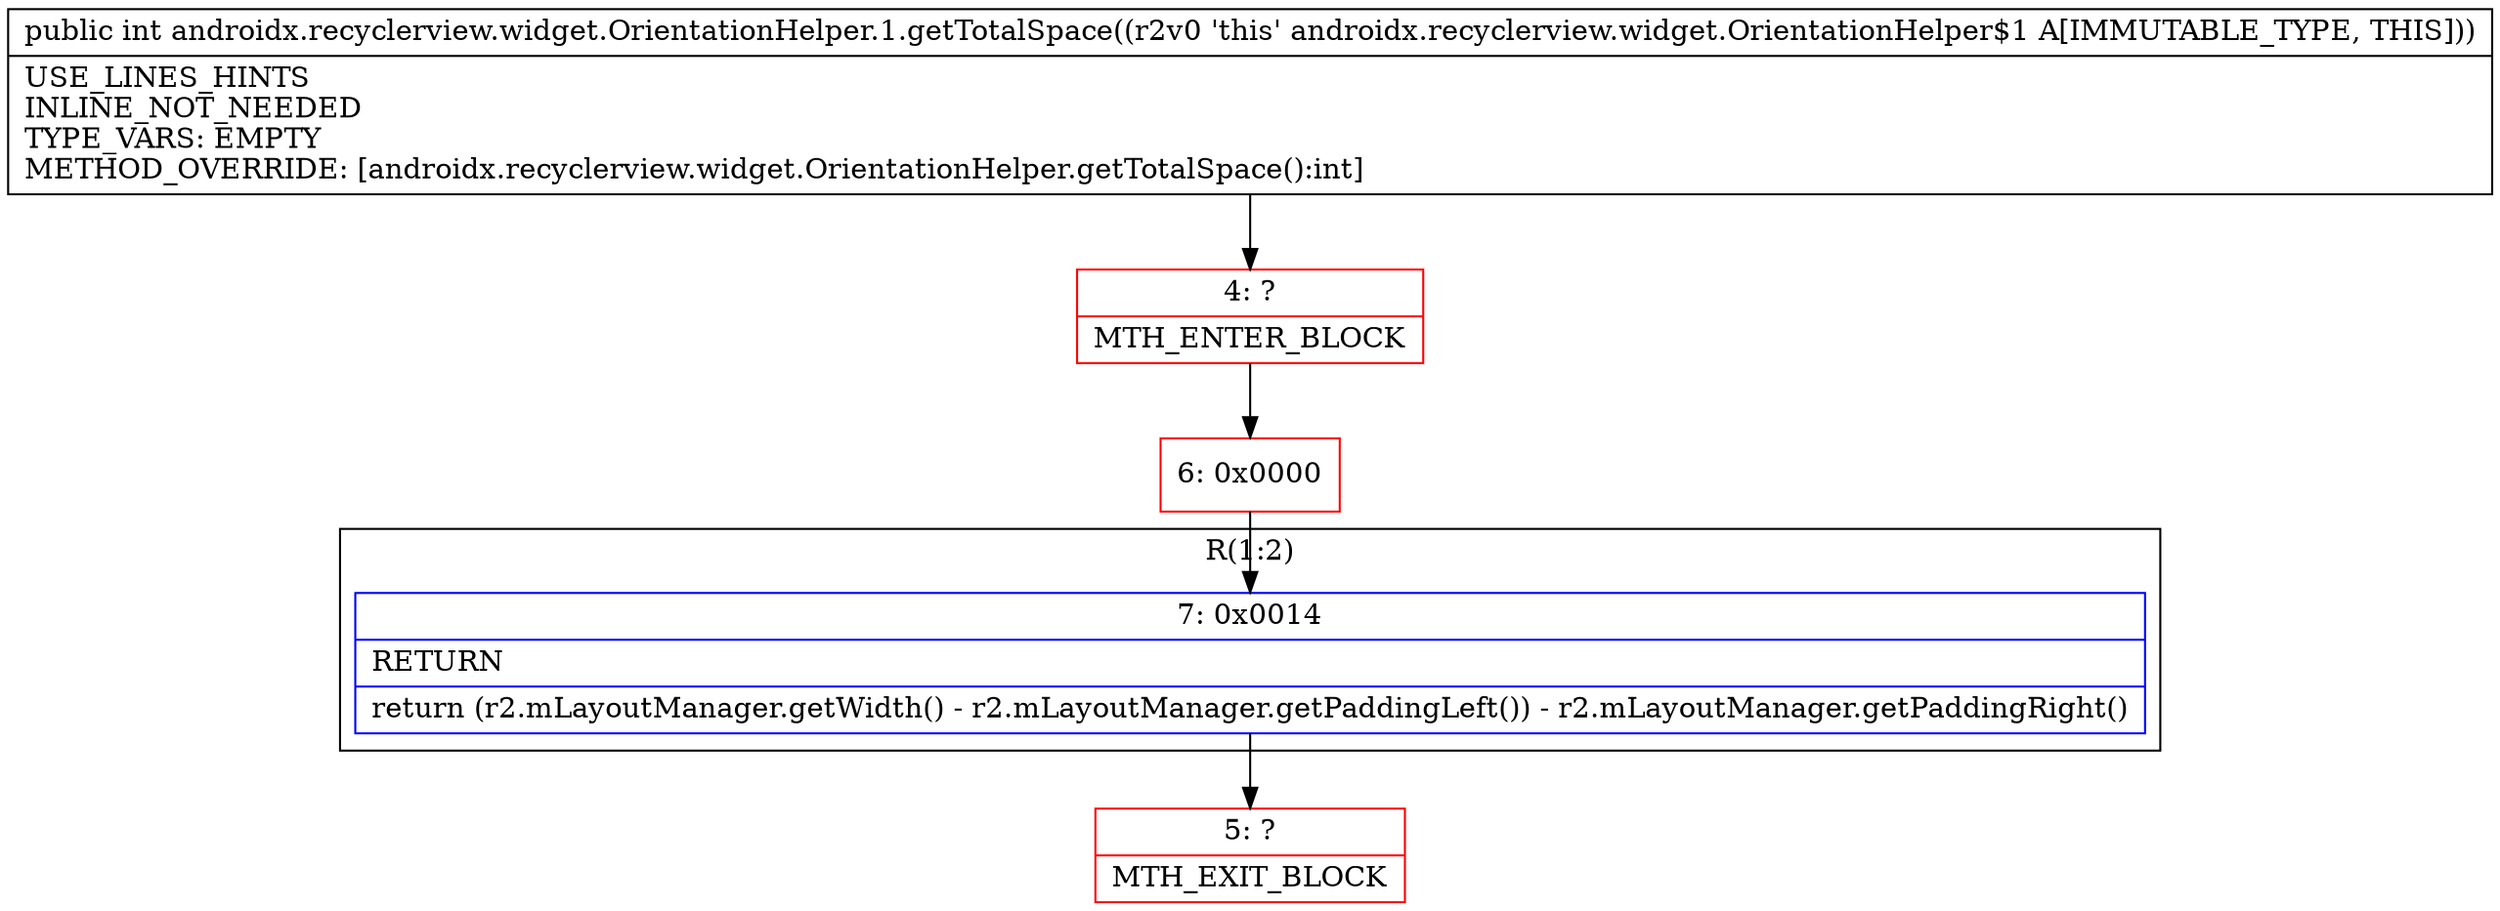 digraph "CFG forandroidx.recyclerview.widget.OrientationHelper.1.getTotalSpace()I" {
subgraph cluster_Region_986893342 {
label = "R(1:2)";
node [shape=record,color=blue];
Node_7 [shape=record,label="{7\:\ 0x0014|RETURN\l|return (r2.mLayoutManager.getWidth() \- r2.mLayoutManager.getPaddingLeft()) \- r2.mLayoutManager.getPaddingRight()\l}"];
}
Node_4 [shape=record,color=red,label="{4\:\ ?|MTH_ENTER_BLOCK\l}"];
Node_6 [shape=record,color=red,label="{6\:\ 0x0000}"];
Node_5 [shape=record,color=red,label="{5\:\ ?|MTH_EXIT_BLOCK\l}"];
MethodNode[shape=record,label="{public int androidx.recyclerview.widget.OrientationHelper.1.getTotalSpace((r2v0 'this' androidx.recyclerview.widget.OrientationHelper$1 A[IMMUTABLE_TYPE, THIS]))  | USE_LINES_HINTS\lINLINE_NOT_NEEDED\lTYPE_VARS: EMPTY\lMETHOD_OVERRIDE: [androidx.recyclerview.widget.OrientationHelper.getTotalSpace():int]\l}"];
MethodNode -> Node_4;Node_7 -> Node_5;
Node_4 -> Node_6;
Node_6 -> Node_7;
}

